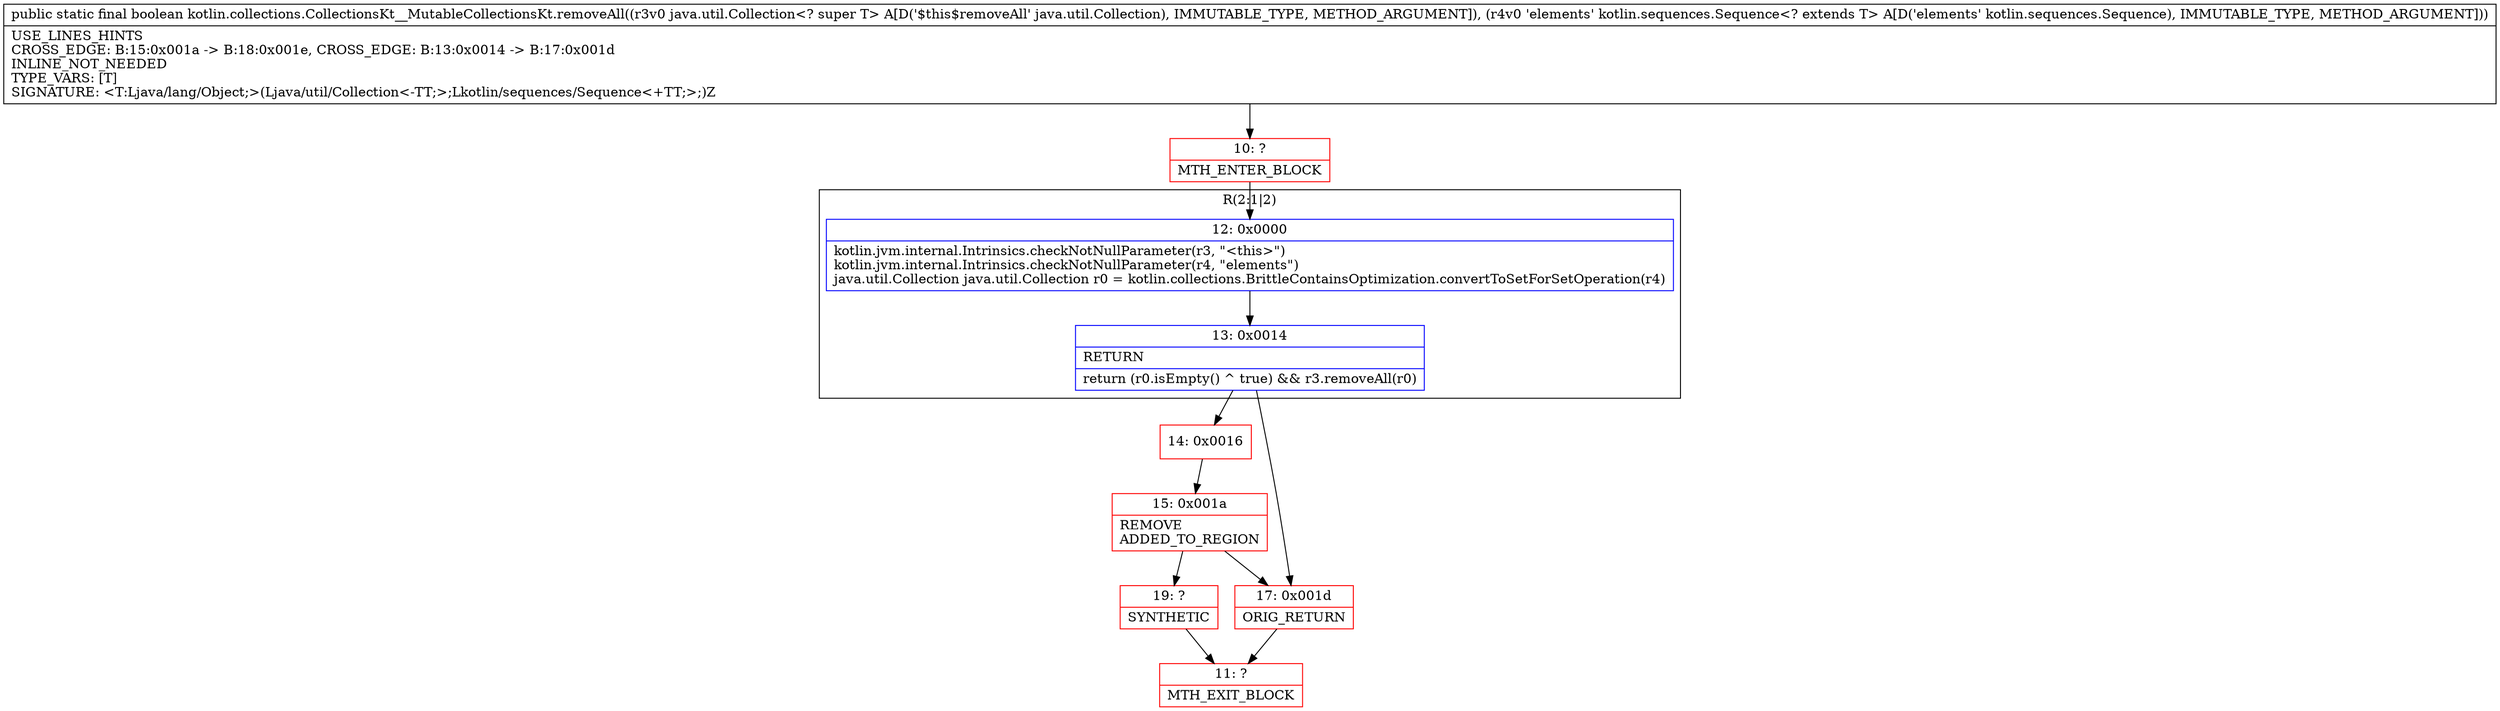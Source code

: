 digraph "CFG forkotlin.collections.CollectionsKt__MutableCollectionsKt.removeAll(Ljava\/util\/Collection;Lkotlin\/sequences\/Sequence;)Z" {
subgraph cluster_Region_1998254542 {
label = "R(2:1|2)";
node [shape=record,color=blue];
Node_12 [shape=record,label="{12\:\ 0x0000|kotlin.jvm.internal.Intrinsics.checkNotNullParameter(r3, \"\<this\>\")\lkotlin.jvm.internal.Intrinsics.checkNotNullParameter(r4, \"elements\")\ljava.util.Collection java.util.Collection r0 = kotlin.collections.BrittleContainsOptimization.convertToSetForSetOperation(r4)\l}"];
Node_13 [shape=record,label="{13\:\ 0x0014|RETURN\l|return (r0.isEmpty() ^ true) && r3.removeAll(r0)\l}"];
}
Node_10 [shape=record,color=red,label="{10\:\ ?|MTH_ENTER_BLOCK\l}"];
Node_14 [shape=record,color=red,label="{14\:\ 0x0016}"];
Node_15 [shape=record,color=red,label="{15\:\ 0x001a|REMOVE\lADDED_TO_REGION\l}"];
Node_19 [shape=record,color=red,label="{19\:\ ?|SYNTHETIC\l}"];
Node_11 [shape=record,color=red,label="{11\:\ ?|MTH_EXIT_BLOCK\l}"];
Node_17 [shape=record,color=red,label="{17\:\ 0x001d|ORIG_RETURN\l}"];
MethodNode[shape=record,label="{public static final boolean kotlin.collections.CollectionsKt__MutableCollectionsKt.removeAll((r3v0 java.util.Collection\<? super T\> A[D('$this$removeAll' java.util.Collection), IMMUTABLE_TYPE, METHOD_ARGUMENT]), (r4v0 'elements' kotlin.sequences.Sequence\<? extends T\> A[D('elements' kotlin.sequences.Sequence), IMMUTABLE_TYPE, METHOD_ARGUMENT]))  | USE_LINES_HINTS\lCROSS_EDGE: B:15:0x001a \-\> B:18:0x001e, CROSS_EDGE: B:13:0x0014 \-\> B:17:0x001d\lINLINE_NOT_NEEDED\lTYPE_VARS: [T]\lSIGNATURE: \<T:Ljava\/lang\/Object;\>(Ljava\/util\/Collection\<\-TT;\>;Lkotlin\/sequences\/Sequence\<+TT;\>;)Z\l}"];
MethodNode -> Node_10;Node_12 -> Node_13;
Node_13 -> Node_14;
Node_13 -> Node_17;
Node_10 -> Node_12;
Node_14 -> Node_15;
Node_15 -> Node_17;
Node_15 -> Node_19;
Node_19 -> Node_11;
Node_17 -> Node_11;
}

